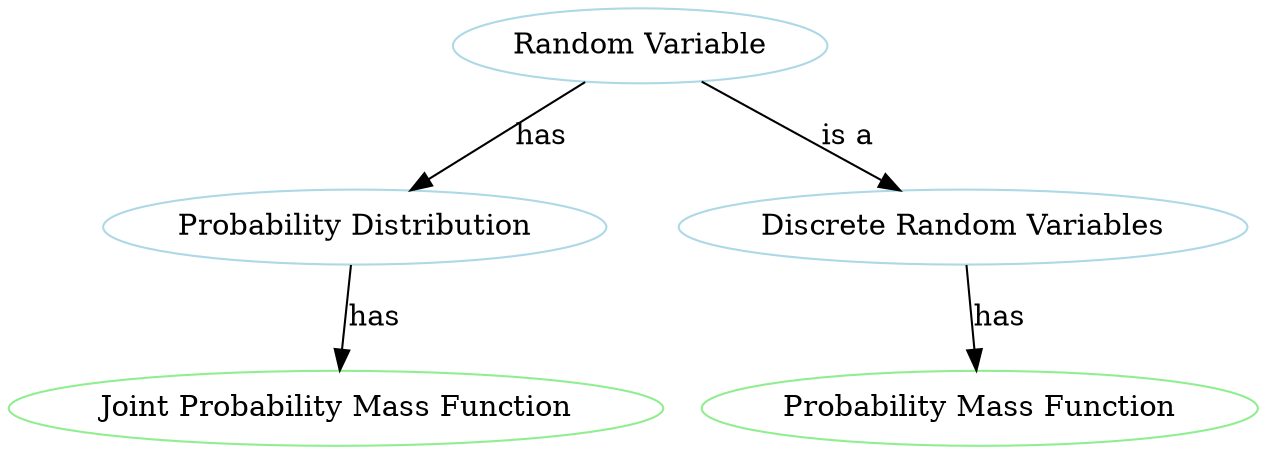 // Knowledge Graph
digraph {
	1 [label="Random Variable" color=lightblue]
	2 [label="Probability Distribution" color=lightblue]
	3 [label="Joint Probability Mass Function" color=lightgreen]
	4 [label="Discrete Random Variables" color=lightblue]
	5 [label="Probability Mass Function" color=lightgreen]
	1 -> 2 [label=has color=black]
	2 -> 3 [label=has color=black]
	1 -> 4 [label="is a" color=black]
	4 -> 5 [label=has color=black]
}
